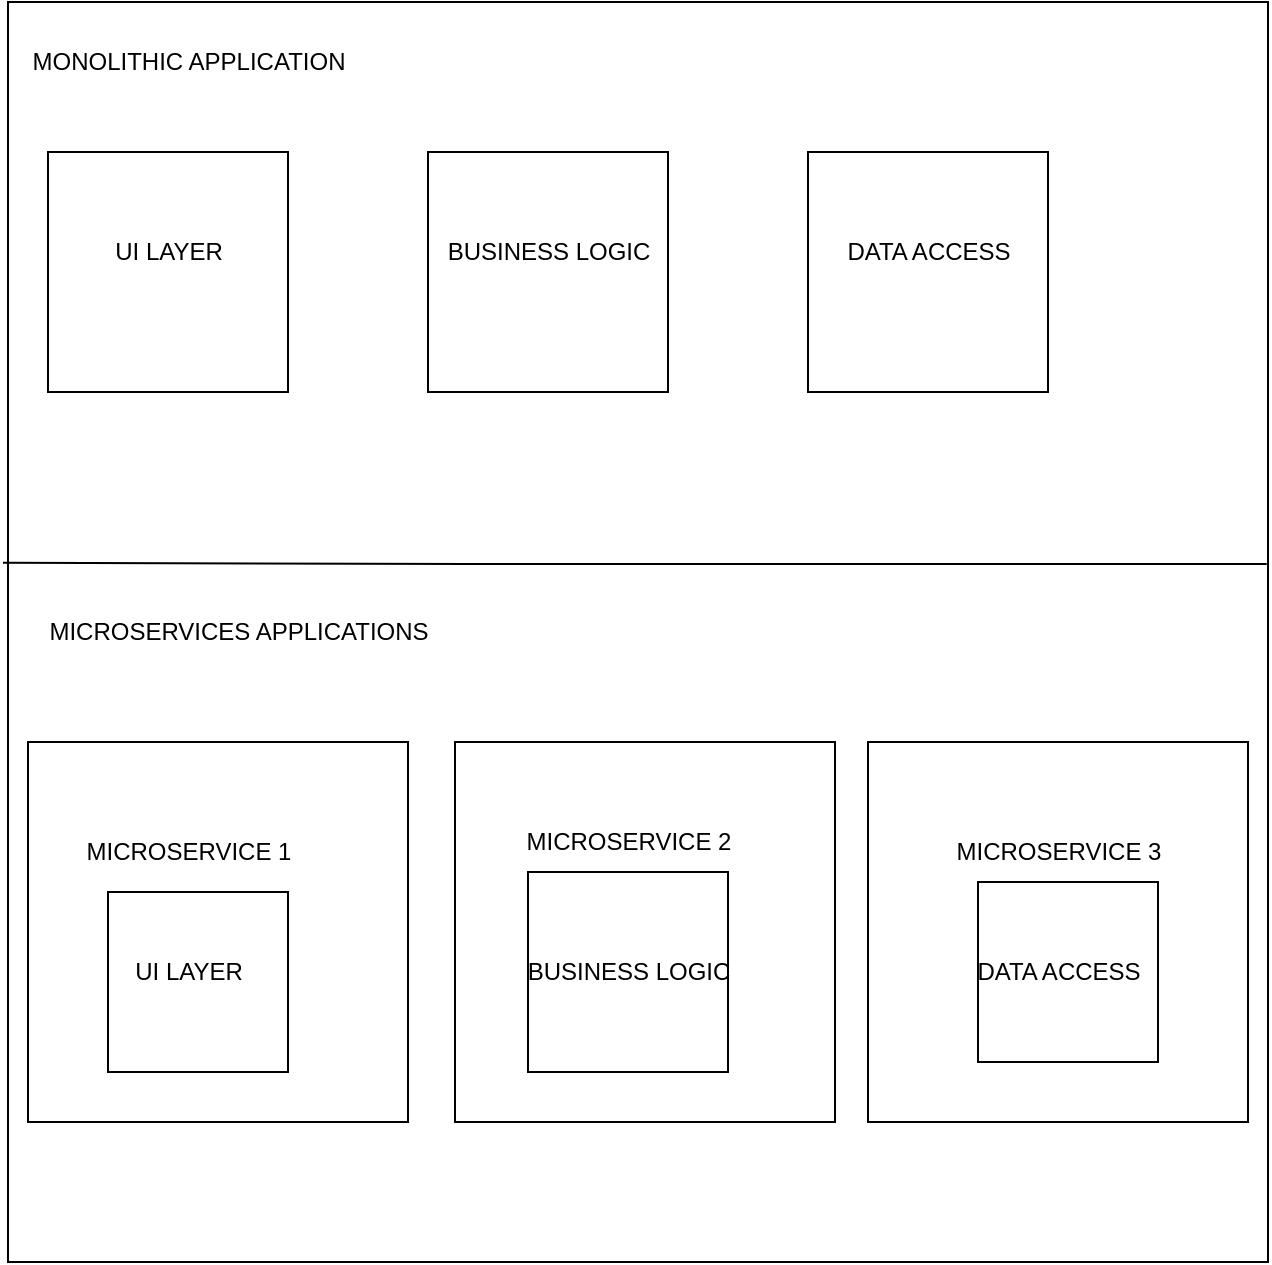 <mxfile version="21.1.5" type="github">
  <diagram name="Sayfa -1" id="xeHO8yrwFkN7CpVI2_2t">
    <mxGraphModel dx="2048" dy="775" grid="1" gridSize="10" guides="1" tooltips="1" connect="1" arrows="1" fold="1" page="1" pageScale="1" pageWidth="827" pageHeight="1169" math="0" shadow="0">
      <root>
        <mxCell id="0" />
        <mxCell id="1" parent="0" />
        <mxCell id="kR5QkINkV1Mwaa00Vd2o-2" value="" style="whiteSpace=wrap;html=1;aspect=fixed;" parent="1" vertex="1">
          <mxGeometry y="70" width="630" height="630" as="geometry" />
        </mxCell>
        <mxCell id="kR5QkINkV1Mwaa00Vd2o-1" value="MONOLITHIC APPLICATION" style="text;html=1;align=center;verticalAlign=middle;resizable=0;points=[];autosize=1;strokeColor=none;fillColor=none;" parent="1" vertex="1">
          <mxGeometry y="85" width="180" height="30" as="geometry" />
        </mxCell>
        <mxCell id="kR5QkINkV1Mwaa00Vd2o-3" value="" style="whiteSpace=wrap;html=1;aspect=fixed;" parent="1" vertex="1">
          <mxGeometry x="20" y="145" width="120" height="120" as="geometry" />
        </mxCell>
        <mxCell id="kR5QkINkV1Mwaa00Vd2o-6" value="" style="whiteSpace=wrap;html=1;aspect=fixed;" parent="1" vertex="1">
          <mxGeometry x="210" y="145" width="120" height="120" as="geometry" />
        </mxCell>
        <mxCell id="kR5QkINkV1Mwaa00Vd2o-8" value="" style="whiteSpace=wrap;html=1;aspect=fixed;" parent="1" vertex="1">
          <mxGeometry x="400" y="145" width="120" height="120" as="geometry" />
        </mxCell>
        <mxCell id="kR5QkINkV1Mwaa00Vd2o-9" value="UI LAYER" style="text;html=1;align=center;verticalAlign=middle;resizable=0;points=[];autosize=1;strokeColor=none;fillColor=none;" parent="1" vertex="1">
          <mxGeometry x="40" y="180" width="80" height="30" as="geometry" />
        </mxCell>
        <mxCell id="kR5QkINkV1Mwaa00Vd2o-10" value="BUSINESS LOGIC" style="text;html=1;align=center;verticalAlign=middle;resizable=0;points=[];autosize=1;strokeColor=none;fillColor=none;" parent="1" vertex="1">
          <mxGeometry x="210" y="180" width="120" height="30" as="geometry" />
        </mxCell>
        <mxCell id="kR5QkINkV1Mwaa00Vd2o-12" value="DATA ACCESS" style="text;html=1;align=center;verticalAlign=middle;resizable=0;points=[];autosize=1;strokeColor=none;fillColor=none;" parent="1" vertex="1">
          <mxGeometry x="405" y="180" width="110" height="30" as="geometry" />
        </mxCell>
        <mxCell id="kR5QkINkV1Mwaa00Vd2o-13" value="MICROSERVICES APPLICATIONS&lt;br&gt;" style="text;html=1;align=center;verticalAlign=middle;resizable=0;points=[];autosize=1;strokeColor=none;fillColor=none;" parent="1" vertex="1">
          <mxGeometry x="10" y="370" width="210" height="30" as="geometry" />
        </mxCell>
        <mxCell id="kR5QkINkV1Mwaa00Vd2o-17" value="" style="endArrow=none;html=1;rounded=0;entryX=0.999;entryY=0.446;entryDx=0;entryDy=0;entryPerimeter=0;exitX=-0.004;exitY=0.445;exitDx=0;exitDy=0;exitPerimeter=0;" parent="1" source="kR5QkINkV1Mwaa00Vd2o-2" target="kR5QkINkV1Mwaa00Vd2o-2" edge="1">
          <mxGeometry width="50" height="50" relative="1" as="geometry">
            <mxPoint x="410" y="390" as="sourcePoint" />
            <mxPoint x="440" y="370" as="targetPoint" />
            <Array as="points">
              <mxPoint x="230" y="351" />
            </Array>
          </mxGeometry>
        </mxCell>
        <mxCell id="kR5QkINkV1Mwaa00Vd2o-18" value="" style="whiteSpace=wrap;html=1;aspect=fixed;" parent="1" vertex="1">
          <mxGeometry x="10" y="440" width="190" height="190" as="geometry" />
        </mxCell>
        <mxCell id="kR5QkINkV1Mwaa00Vd2o-19" value="" style="whiteSpace=wrap;html=1;aspect=fixed;" parent="1" vertex="1">
          <mxGeometry x="223.5" y="440" width="190" height="190" as="geometry" />
        </mxCell>
        <mxCell id="kR5QkINkV1Mwaa00Vd2o-20" value="" style="whiteSpace=wrap;html=1;aspect=fixed;" parent="1" vertex="1">
          <mxGeometry x="430" y="440" width="190" height="190" as="geometry" />
        </mxCell>
        <mxCell id="kR5QkINkV1Mwaa00Vd2o-22" value="MICROSERVICE 1" style="text;html=1;align=center;verticalAlign=middle;resizable=0;points=[];autosize=1;strokeColor=none;fillColor=none;" parent="1" vertex="1">
          <mxGeometry x="25" y="480" width="130" height="30" as="geometry" />
        </mxCell>
        <mxCell id="kR5QkINkV1Mwaa00Vd2o-24" value="MICROSERVICE 3" style="text;html=1;align=center;verticalAlign=middle;resizable=0;points=[];autosize=1;strokeColor=none;fillColor=none;" parent="1" vertex="1">
          <mxGeometry x="460" y="480" width="130" height="30" as="geometry" />
        </mxCell>
        <mxCell id="kR5QkINkV1Mwaa00Vd2o-25" value="" style="whiteSpace=wrap;html=1;aspect=fixed;" parent="1" vertex="1">
          <mxGeometry x="50" y="515" width="90" height="90" as="geometry" />
        </mxCell>
        <mxCell id="kR5QkINkV1Mwaa00Vd2o-26" value="" style="whiteSpace=wrap;html=1;aspect=fixed;" parent="1" vertex="1">
          <mxGeometry x="260" y="505" width="100" height="100" as="geometry" />
        </mxCell>
        <mxCell id="kR5QkINkV1Mwaa00Vd2o-27" value="" style="whiteSpace=wrap;html=1;aspect=fixed;" parent="1" vertex="1">
          <mxGeometry x="485" y="510" width="90" height="90" as="geometry" />
        </mxCell>
        <mxCell id="kR5QkINkV1Mwaa00Vd2o-28" value="UI LAYER" style="text;html=1;align=center;verticalAlign=middle;resizable=0;points=[];autosize=1;strokeColor=none;fillColor=none;" parent="1" vertex="1">
          <mxGeometry x="50" y="540" width="80" height="30" as="geometry" />
        </mxCell>
        <mxCell id="kR5QkINkV1Mwaa00Vd2o-29" value="BUSINESS LOGIC" style="text;html=1;align=center;verticalAlign=middle;resizable=0;points=[];autosize=1;strokeColor=none;fillColor=none;" parent="1" vertex="1">
          <mxGeometry x="250" y="540" width="120" height="30" as="geometry" />
        </mxCell>
        <mxCell id="kR5QkINkV1Mwaa00Vd2o-30" value="DATA ACCESS" style="text;html=1;align=center;verticalAlign=middle;resizable=0;points=[];autosize=1;strokeColor=none;fillColor=none;" parent="1" vertex="1">
          <mxGeometry x="470" y="540" width="110" height="30" as="geometry" />
        </mxCell>
        <mxCell id="kR5QkINkV1Mwaa00Vd2o-31" value="MICROSERVICE 2" style="text;html=1;align=center;verticalAlign=middle;resizable=0;points=[];autosize=1;strokeColor=none;fillColor=none;" parent="1" vertex="1">
          <mxGeometry x="245" y="475" width="130" height="30" as="geometry" />
        </mxCell>
      </root>
    </mxGraphModel>
  </diagram>
</mxfile>
